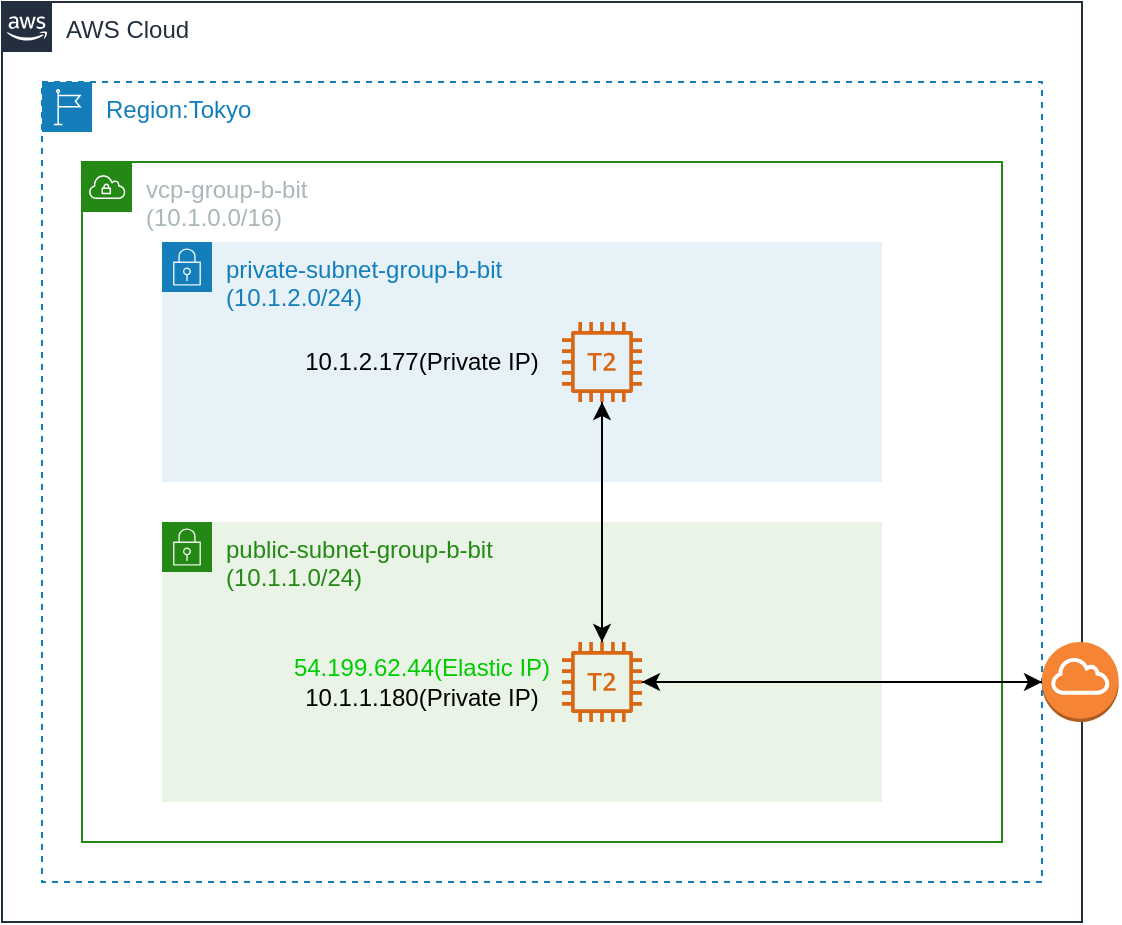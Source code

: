 <mxfile version="13.8.0" type="github">
  <diagram id="7wykjOYfBRTnQpJchJCY" name="ページ1">
    <mxGraphModel dx="1422" dy="762" grid="1" gridSize="10" guides="1" tooltips="1" connect="1" arrows="1" fold="1" page="1" pageScale="1" pageWidth="827" pageHeight="1169" math="0" shadow="0">
      <root>
        <mxCell id="0" />
        <mxCell id="1" parent="0" />
        <mxCell id="2GPm-SRTyEFYeH53jlEw-1" value="AWS Cloud" style="points=[[0,0],[0.25,0],[0.5,0],[0.75,0],[1,0],[1,0.25],[1,0.5],[1,0.75],[1,1],[0.75,1],[0.5,1],[0.25,1],[0,1],[0,0.75],[0,0.5],[0,0.25]];outlineConnect=0;gradientColor=none;html=1;whiteSpace=wrap;fontSize=12;fontStyle=0;shape=mxgraph.aws4.group;grIcon=mxgraph.aws4.group_aws_cloud_alt;strokeColor=#232F3E;fillColor=none;verticalAlign=top;align=left;spacingLeft=30;fontColor=#232F3E;dashed=0;" parent="1" vertex="1">
          <mxGeometry x="40" y="40" width="540" height="460" as="geometry" />
        </mxCell>
        <mxCell id="2GPm-SRTyEFYeH53jlEw-3" value="Region:Tokyo" style="points=[[0,0],[0.25,0],[0.5,0],[0.75,0],[1,0],[1,0.25],[1,0.5],[1,0.75],[1,1],[0.75,1],[0.5,1],[0.25,1],[0,1],[0,0.75],[0,0.5],[0,0.25]];outlineConnect=0;gradientColor=none;html=1;whiteSpace=wrap;fontSize=12;fontStyle=0;shape=mxgraph.aws4.group;grIcon=mxgraph.aws4.group_region;strokeColor=#147EBA;fillColor=none;verticalAlign=top;align=left;spacingLeft=30;fontColor=#147EBA;dashed=1;" parent="1" vertex="1">
          <mxGeometry x="60" y="80" width="500" height="400" as="geometry" />
        </mxCell>
        <mxCell id="2GPm-SRTyEFYeH53jlEw-4" value="vcp-group-b-bit&lt;br&gt;(10.1.0.0/16)" style="points=[[0,0],[0.25,0],[0.5,0],[0.75,0],[1,0],[1,0.25],[1,0.5],[1,0.75],[1,1],[0.75,1],[0.5,1],[0.25,1],[0,1],[0,0.75],[0,0.5],[0,0.25]];outlineConnect=0;gradientColor=none;html=1;whiteSpace=wrap;fontSize=12;fontStyle=0;shape=mxgraph.aws4.group;grIcon=mxgraph.aws4.group_vpc;strokeColor=#248814;fillColor=none;verticalAlign=top;align=left;spacingLeft=30;fontColor=#AAB7B8;dashed=0;" parent="1" vertex="1">
          <mxGeometry x="80" y="120" width="460" height="340" as="geometry" />
        </mxCell>
        <mxCell id="2GPm-SRTyEFYeH53jlEw-5" value="private-subnet-group-b-bit&lt;br&gt;(10.1.2.0/24)" style="points=[[0,0],[0.25,0],[0.5,0],[0.75,0],[1,0],[1,0.25],[1,0.5],[1,0.75],[1,1],[0.75,1],[0.5,1],[0.25,1],[0,1],[0,0.75],[0,0.5],[0,0.25]];outlineConnect=0;gradientColor=none;html=1;whiteSpace=wrap;fontSize=12;fontStyle=0;shape=mxgraph.aws4.group;grIcon=mxgraph.aws4.group_security_group;grStroke=0;strokeColor=#147EBA;fillColor=#E6F2F8;verticalAlign=top;align=left;spacingLeft=30;fontColor=#147EBA;dashed=0;" parent="1" vertex="1">
          <mxGeometry x="120" y="160" width="360" height="120" as="geometry" />
        </mxCell>
        <mxCell id="2GPm-SRTyEFYeH53jlEw-6" value="public-subnet-group-b-bit&lt;br&gt;(10.1.1.0/24)" style="points=[[0,0],[0.25,0],[0.5,0],[0.75,0],[1,0],[1,0.25],[1,0.5],[1,0.75],[1,1],[0.75,1],[0.5,1],[0.25,1],[0,1],[0,0.75],[0,0.5],[0,0.25]];outlineConnect=0;gradientColor=none;html=1;whiteSpace=wrap;fontSize=12;fontStyle=0;shape=mxgraph.aws4.group;grIcon=mxgraph.aws4.group_security_group;grStroke=0;strokeColor=#248814;fillColor=#E9F3E6;verticalAlign=top;align=left;spacingLeft=30;fontColor=#248814;dashed=0;" parent="1" vertex="1">
          <mxGeometry x="120" y="300" width="360" height="140" as="geometry" />
        </mxCell>
        <mxCell id="6bdvWAHxkDovJL6e0Xdg-12" style="edgeStyle=orthogonalEdgeStyle;rounded=0;orthogonalLoop=1;jettySize=auto;html=1;" edge="1" parent="1" source="2GPm-SRTyEFYeH53jlEw-12" target="6bdvWAHxkDovJL6e0Xdg-2">
          <mxGeometry relative="1" as="geometry" />
        </mxCell>
        <mxCell id="2GPm-SRTyEFYeH53jlEw-12" value="" style="outlineConnect=0;dashed=0;verticalLabelPosition=bottom;verticalAlign=top;align=center;html=1;shape=mxgraph.aws3.internet_gateway;fillColor=#F58534;gradientColor=none;" parent="1" vertex="1">
          <mxGeometry x="560" y="360" width="38.33" height="40" as="geometry" />
        </mxCell>
        <mxCell id="6bdvWAHxkDovJL6e0Xdg-4" style="edgeStyle=orthogonalEdgeStyle;rounded=0;orthogonalLoop=1;jettySize=auto;html=1;entryX=0;entryY=0.5;entryDx=0;entryDy=0;entryPerimeter=0;" edge="1" parent="1" source="6bdvWAHxkDovJL6e0Xdg-2" target="2GPm-SRTyEFYeH53jlEw-12">
          <mxGeometry relative="1" as="geometry" />
        </mxCell>
        <mxCell id="6bdvWAHxkDovJL6e0Xdg-34" style="edgeStyle=orthogonalEdgeStyle;rounded=0;orthogonalLoop=1;jettySize=auto;html=1;" edge="1" parent="1" source="6bdvWAHxkDovJL6e0Xdg-2" target="6bdvWAHxkDovJL6e0Xdg-8">
          <mxGeometry relative="1" as="geometry" />
        </mxCell>
        <mxCell id="6bdvWAHxkDovJL6e0Xdg-2" value="" style="outlineConnect=0;fontColor=#232F3E;gradientColor=none;fillColor=#D86613;strokeColor=none;dashed=0;verticalLabelPosition=bottom;verticalAlign=top;align=center;html=1;fontSize=12;fontStyle=0;aspect=fixed;pointerEvents=1;shape=mxgraph.aws4.t2_instance;" vertex="1" parent="1">
          <mxGeometry x="320" y="360" width="40" height="40" as="geometry" />
        </mxCell>
        <mxCell id="6bdvWAHxkDovJL6e0Xdg-6" value="&lt;font color=&quot;#00cc00&quot;&gt;54.199.62.44(Elastic IP)&lt;br&gt;&lt;/font&gt;10.1.1.180(Private IP)" style="text;html=1;strokeColor=none;fillColor=none;align=center;verticalAlign=middle;whiteSpace=wrap;rounded=0;" vertex="1" parent="1">
          <mxGeometry x="180" y="360" width="140" height="40" as="geometry" />
        </mxCell>
        <mxCell id="6bdvWAHxkDovJL6e0Xdg-35" style="edgeStyle=orthogonalEdgeStyle;rounded=0;orthogonalLoop=1;jettySize=auto;html=1;" edge="1" parent="1" source="6bdvWAHxkDovJL6e0Xdg-8" target="6bdvWAHxkDovJL6e0Xdg-2">
          <mxGeometry relative="1" as="geometry" />
        </mxCell>
        <mxCell id="6bdvWAHxkDovJL6e0Xdg-8" value="" style="outlineConnect=0;fontColor=#232F3E;gradientColor=none;fillColor=#D86613;strokeColor=none;dashed=0;verticalLabelPosition=bottom;verticalAlign=top;align=center;html=1;fontSize=12;fontStyle=0;aspect=fixed;pointerEvents=1;shape=mxgraph.aws4.t2_instance;" vertex="1" parent="1">
          <mxGeometry x="320" y="200" width="40" height="40" as="geometry" />
        </mxCell>
        <mxCell id="6bdvWAHxkDovJL6e0Xdg-33" value="10.1.2.177(Private IP)" style="text;html=1;strokeColor=none;fillColor=none;align=center;verticalAlign=middle;whiteSpace=wrap;rounded=0;" vertex="1" parent="1">
          <mxGeometry x="180" y="200" width="140" height="40" as="geometry" />
        </mxCell>
      </root>
    </mxGraphModel>
  </diagram>
</mxfile>
